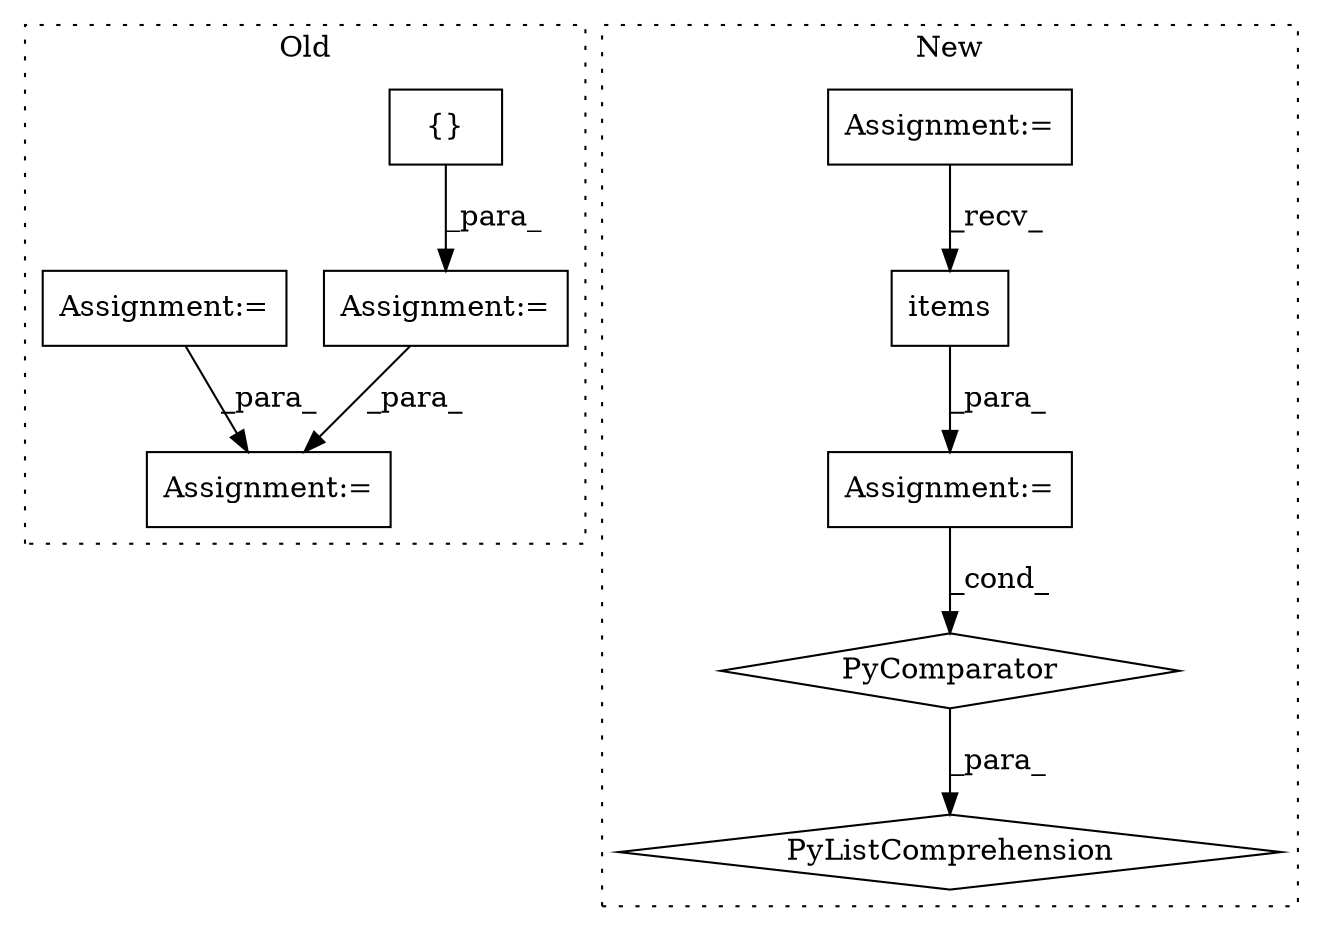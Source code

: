 digraph G {
subgraph cluster0 {
1 [label="{}" a="4" s="944,949" l="1,1" shape="box"];
4 [label="Assignment:=" a="7" s="1077" l="1" shape="box"];
6 [label="Assignment:=" a="7" s="1011" l="1" shape="box"];
9 [label="Assignment:=" a="7" s="920" l="1" shape="box"];
label = "Old";
style="dotted";
}
subgraph cluster1 {
2 [label="items" a="32" s="1030" l="7" shape="box"];
3 [label="Assignment:=" a="7" s="999" l="1" shape="box"];
5 [label="PyComparator" a="113" s="1395" l="28" shape="diamond"];
7 [label="PyListComprehension" a="109" s="1324" l="107" shape="diamond"];
8 [label="Assignment:=" a="7" s="937" l="44" shape="box"];
label = "New";
style="dotted";
}
1 -> 9 [label="_para_"];
2 -> 3 [label="_para_"];
3 -> 5 [label="_cond_"];
5 -> 7 [label="_para_"];
6 -> 4 [label="_para_"];
8 -> 2 [label="_recv_"];
9 -> 4 [label="_para_"];
}
